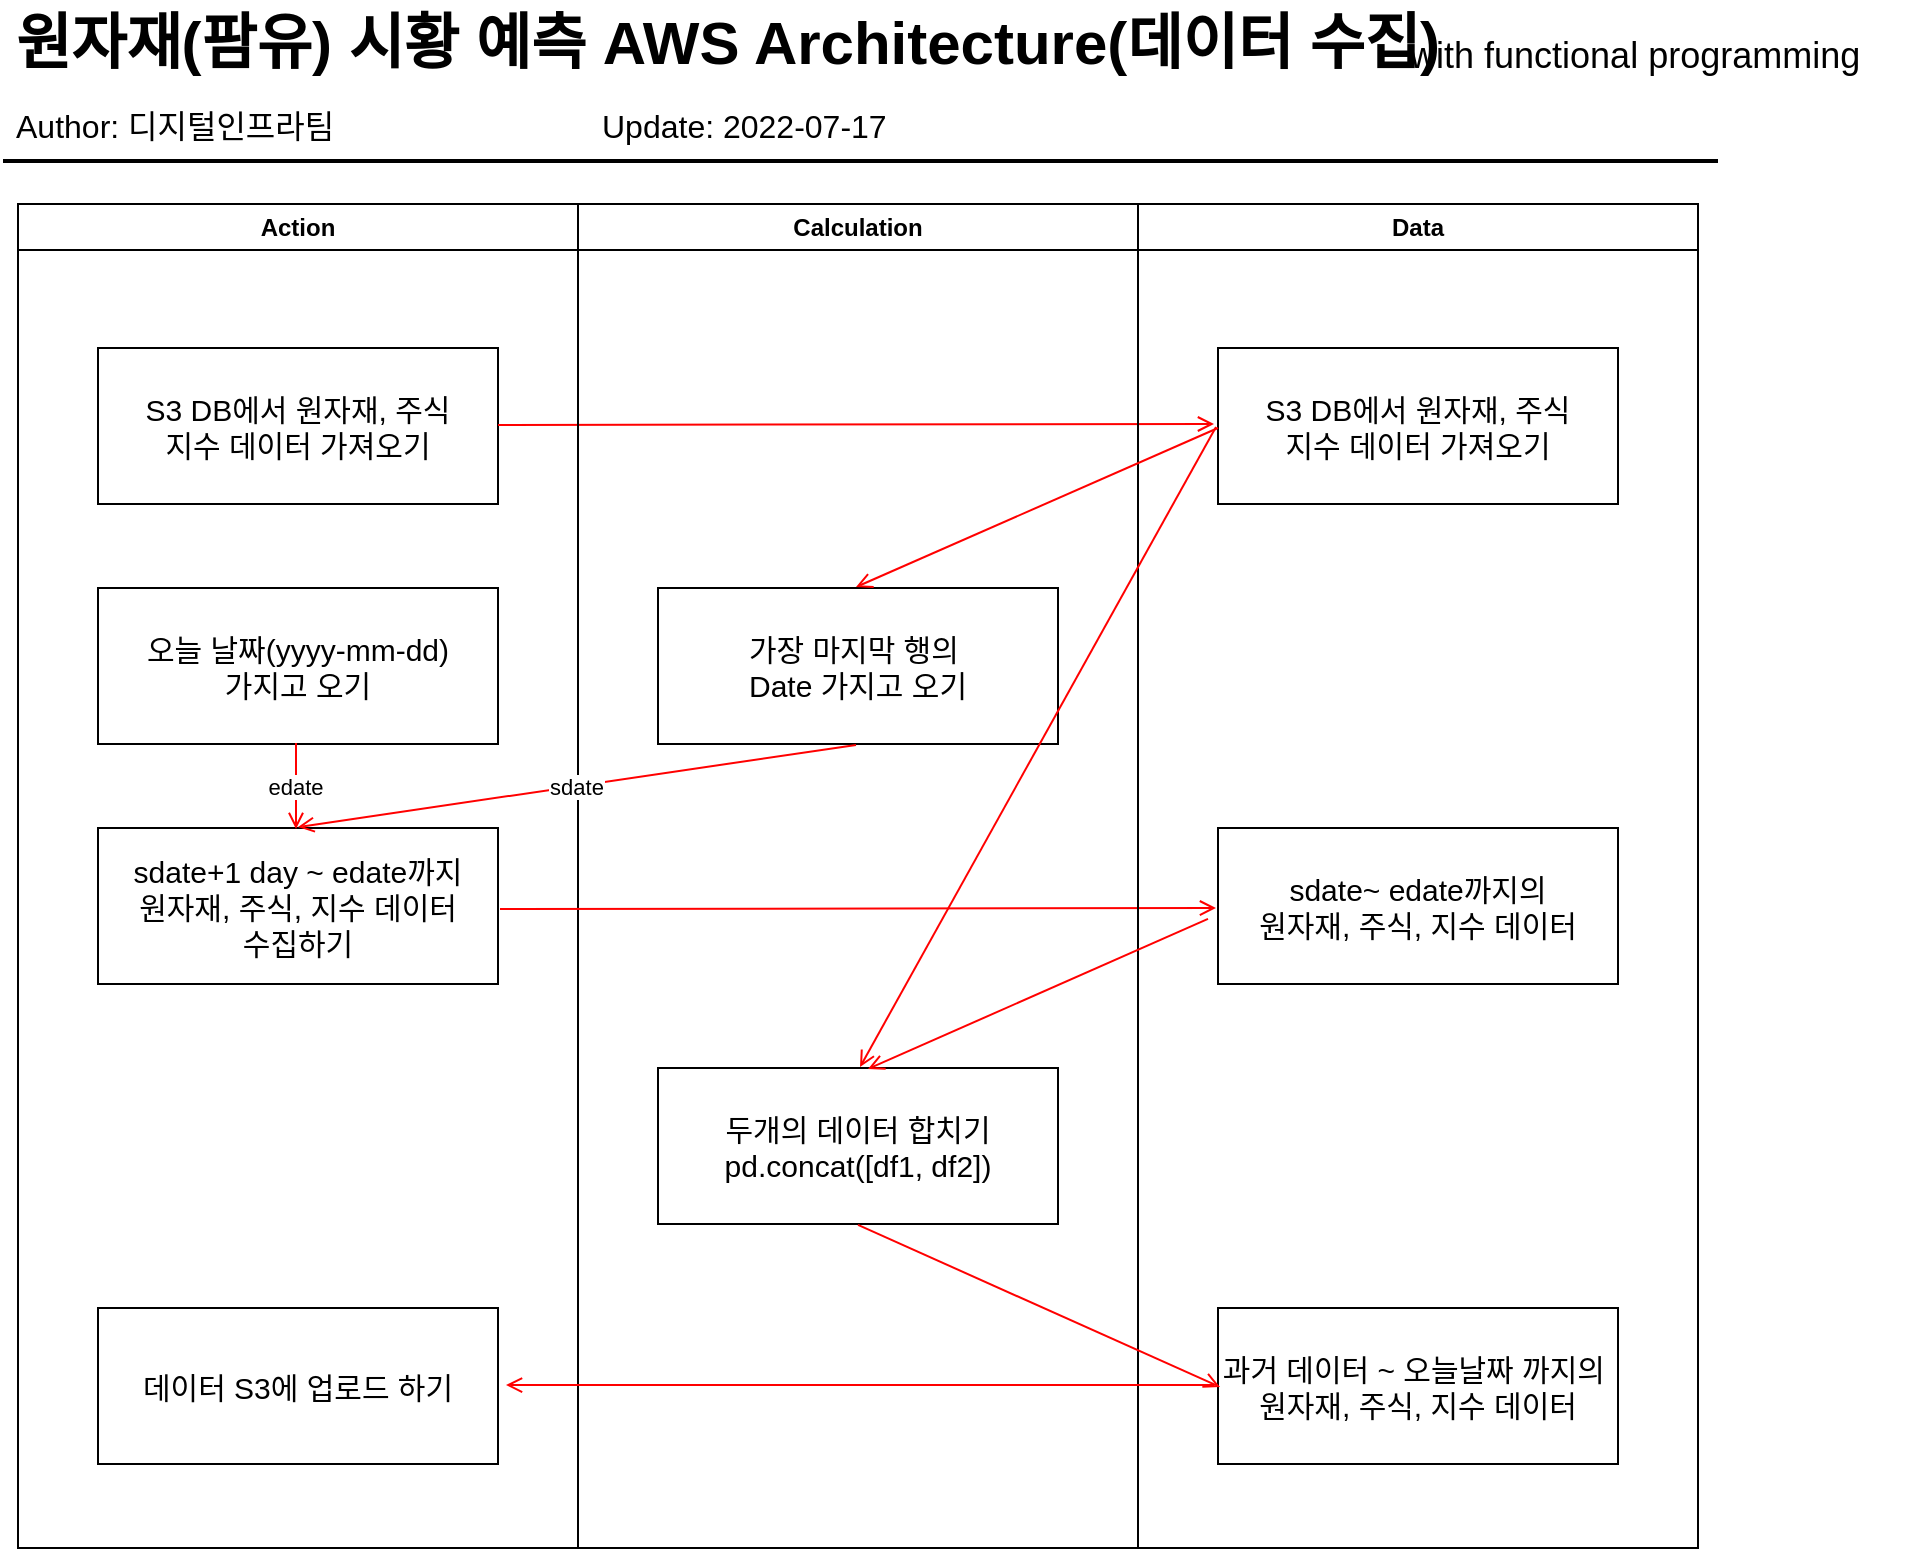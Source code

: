 <mxfile version="20.1.1" type="github">
  <diagram name="Page-1" id="e7e014a7-5840-1c2e-5031-d8a46d1fe8dd">
    <mxGraphModel dx="1261" dy="916" grid="1" gridSize="10" guides="1" tooltips="1" connect="1" arrows="1" fold="1" page="1" pageScale="1" pageWidth="1169" pageHeight="826" background="none" math="0" shadow="0">
      <root>
        <mxCell id="0" />
        <mxCell id="1" parent="0" />
        <mxCell id="2" value="Action" style="swimlane;whiteSpace=wrap" parent="1" vertex="1">
          <mxGeometry x="40" y="128" width="280" height="672" as="geometry" />
        </mxCell>
        <mxCell id="7" value="S3 DB에서 원자재, 주식&#xa;지수 데이터 가져오기" style="fontSize=15;" parent="2" vertex="1">
          <mxGeometry x="40" y="72" width="200" height="78" as="geometry" />
        </mxCell>
        <mxCell id="20" value="" style="endArrow=open;strokeColor=#FF0000;endFill=1;rounded=0;entryX=-0.01;entryY=0.487;entryDx=0;entryDy=0;entryPerimeter=0;" parent="2" target="5UBM1-Wupk07-t0-wOQC-48" edge="1">
          <mxGeometry relative="1" as="geometry">
            <mxPoint x="240" y="110.5" as="sourcePoint" />
            <mxPoint x="425" y="110.5" as="targetPoint" />
          </mxGeometry>
        </mxCell>
        <mxCell id="5UBM1-Wupk07-t0-wOQC-54" value="오늘 날짜(yyyy-mm-dd)&#xa;가지고 오기" style="fontSize=15;" vertex="1" parent="2">
          <mxGeometry x="40" y="192" width="200" height="78" as="geometry" />
        </mxCell>
        <mxCell id="5UBM1-Wupk07-t0-wOQC-55" value="sdate+1 day ~ edate까지&#xa;원자재, 주식, 지수 데이터&#xa;수집하기" style="fontSize=15;" vertex="1" parent="2">
          <mxGeometry x="40" y="312" width="200" height="78" as="geometry" />
        </mxCell>
        <mxCell id="5UBM1-Wupk07-t0-wOQC-56" value="edate" style="endArrow=open;strokeColor=#FF0000;endFill=1;rounded=0;entryX=0.495;entryY=0.006;entryDx=0;entryDy=0;entryPerimeter=0;exitX=0.495;exitY=0.994;exitDx=0;exitDy=0;exitPerimeter=0;" edge="1" parent="2" source="5UBM1-Wupk07-t0-wOQC-54" target="5UBM1-Wupk07-t0-wOQC-55">
          <mxGeometry relative="1" as="geometry">
            <mxPoint x="250" y="120.5" as="sourcePoint" />
            <mxPoint x="608" y="119.986" as="targetPoint" />
          </mxGeometry>
        </mxCell>
        <mxCell id="5UBM1-Wupk07-t0-wOQC-65" value="데이터 S3에 업로드 하기" style="fontSize=15;" vertex="1" parent="2">
          <mxGeometry x="40" y="552" width="200" height="78" as="geometry" />
        </mxCell>
        <mxCell id="3" value="Calculation" style="swimlane;whiteSpace=wrap" parent="1" vertex="1">
          <mxGeometry x="320" y="128" width="280" height="672" as="geometry" />
        </mxCell>
        <mxCell id="5UBM1-Wupk07-t0-wOQC-49" value="가장 마지막 행의 &#xa;Date 가지고 오기" style="fontSize=15;" vertex="1" parent="3">
          <mxGeometry x="40" y="192" width="200" height="78" as="geometry" />
        </mxCell>
        <mxCell id="5UBM1-Wupk07-t0-wOQC-60" value="" style="endArrow=open;strokeColor=#FF0000;endFill=1;rounded=0;entryX=-0.01;entryY=0.487;entryDx=0;entryDy=0;entryPerimeter=0;" edge="1" parent="3">
          <mxGeometry relative="1" as="geometry">
            <mxPoint x="-39" y="352.51" as="sourcePoint" />
            <mxPoint x="319" y="351.996" as="targetPoint" />
          </mxGeometry>
        </mxCell>
        <mxCell id="5UBM1-Wupk07-t0-wOQC-62" value="두개의 데이터 합치기&#xa;pd.concat([df1, df2])" style="fontSize=15;" vertex="1" parent="3">
          <mxGeometry x="40" y="432" width="200" height="78" as="geometry" />
        </mxCell>
        <mxCell id="4" value="Data" style="swimlane;whiteSpace=wrap" parent="1" vertex="1">
          <mxGeometry x="600" y="128" width="280" height="672" as="geometry" />
        </mxCell>
        <mxCell id="5UBM1-Wupk07-t0-wOQC-48" value="S3 DB에서 원자재, 주식&#xa;지수 데이터 가져오기" style="fontSize=15;" vertex="1" parent="4">
          <mxGeometry x="40" y="72" width="200" height="78" as="geometry" />
        </mxCell>
        <mxCell id="5UBM1-Wupk07-t0-wOQC-58" value="sdate~ edate까지의&#xa;원자재, 주식, 지수 데이터" style="fontSize=15;" vertex="1" parent="4">
          <mxGeometry x="40" y="312" width="200" height="78" as="geometry" />
        </mxCell>
        <mxCell id="5UBM1-Wupk07-t0-wOQC-64" value="과거 데이터 ~ 오늘날짜 까지의 &#xa;원자재, 주식, 지수 데이터" style="fontSize=15;" vertex="1" parent="4">
          <mxGeometry x="40" y="552" width="200" height="78" as="geometry" />
        </mxCell>
        <mxCell id="5UBM1-Wupk07-t0-wOQC-41" value="원자재(팜유) 시황 예측 AWS Architecture(데이터 수집)" style="text;html=1;resizable=0;points=[];autosize=1;align=left;verticalAlign=top;spacingTop=-4;fontSize=30;fontStyle=1;labelBackgroundColor=none;" vertex="1" parent="1">
          <mxGeometry x="36.5" y="26.5" width="710" height="40" as="geometry" />
        </mxCell>
        <mxCell id="5UBM1-Wupk07-t0-wOQC-42" value="Author: 디지털인프라팀" style="text;html=1;resizable=0;points=[];autosize=1;align=left;verticalAlign=top;spacingTop=-4;fontSize=16;labelBackgroundColor=none;" vertex="1" parent="1">
          <mxGeometry x="36.5" y="76.5" width="190" height="30" as="geometry" />
        </mxCell>
        <mxCell id="5UBM1-Wupk07-t0-wOQC-43" value="" style="line;strokeWidth=2;html=1;fontSize=14;labelBackgroundColor=none;" vertex="1" parent="1">
          <mxGeometry x="32.5" y="101.5" width="857.5" height="10" as="geometry" />
        </mxCell>
        <mxCell id="5UBM1-Wupk07-t0-wOQC-44" value="Update: 2022-07-17" style="text;html=1;resizable=0;points=[];autosize=1;align=left;verticalAlign=top;spacingTop=-4;fontSize=16;labelBackgroundColor=none;" vertex="1" parent="1">
          <mxGeometry x="330" y="76.5" width="170" height="30" as="geometry" />
        </mxCell>
        <mxCell id="5UBM1-Wupk07-t0-wOQC-53" value="" style="endArrow=open;strokeColor=#FF0000;endFill=1;rounded=0;entryX=0.495;entryY=-0.006;entryDx=0;entryDy=0;entryPerimeter=0;" edge="1" parent="1" target="5UBM1-Wupk07-t0-wOQC-49">
          <mxGeometry relative="1" as="geometry">
            <mxPoint x="640" y="240" as="sourcePoint" />
            <mxPoint x="648" y="247.986" as="targetPoint" />
          </mxGeometry>
        </mxCell>
        <mxCell id="5UBM1-Wupk07-t0-wOQC-57" value="sdate" style="endArrow=open;strokeColor=#FF0000;endFill=1;rounded=0;entryX=0.5;entryY=-0.006;entryDx=0;entryDy=0;entryPerimeter=0;exitX=0.495;exitY=1.006;exitDx=0;exitDy=0;exitPerimeter=0;" edge="1" parent="1" source="5UBM1-Wupk07-t0-wOQC-49" target="5UBM1-Wupk07-t0-wOQC-55">
          <mxGeometry relative="1" as="geometry">
            <mxPoint x="189" y="407.532" as="sourcePoint" />
            <mxPoint x="189" y="450.468" as="targetPoint" />
          </mxGeometry>
        </mxCell>
        <mxCell id="5UBM1-Wupk07-t0-wOQC-61" value="" style="endArrow=open;strokeColor=#FF0000;endFill=1;rounded=0;entryX=0.505;entryY=-0.006;entryDx=0;entryDy=0;entryPerimeter=0;exitX=-0.005;exitY=0.506;exitDx=0;exitDy=0;exitPerimeter=0;" edge="1" parent="1" source="5UBM1-Wupk07-t0-wOQC-48" target="5UBM1-Wupk07-t0-wOQC-62">
          <mxGeometry relative="1" as="geometry">
            <mxPoint x="650" y="250" as="sourcePoint" />
            <mxPoint x="469" y="329.532" as="targetPoint" />
          </mxGeometry>
        </mxCell>
        <mxCell id="5UBM1-Wupk07-t0-wOQC-63" value="" style="endArrow=open;strokeColor=#FF0000;endFill=1;rounded=0;entryX=0.525;entryY=0.006;entryDx=0;entryDy=0;entryPerimeter=0;exitX=-0.025;exitY=0.583;exitDx=0;exitDy=0;exitPerimeter=0;" edge="1" parent="1" source="5UBM1-Wupk07-t0-wOQC-58" target="5UBM1-Wupk07-t0-wOQC-62">
          <mxGeometry relative="1" as="geometry">
            <mxPoint x="649" y="249.468" as="sourcePoint" />
            <mxPoint x="471" y="569.532" as="targetPoint" />
          </mxGeometry>
        </mxCell>
        <mxCell id="5UBM1-Wupk07-t0-wOQC-66" value="" style="endArrow=open;strokeColor=#FF0000;endFill=1;rounded=0;entryX=1.02;entryY=0.494;entryDx=0;entryDy=0;entryPerimeter=0;exitX=-0.01;exitY=0.494;exitDx=0;exitDy=0;exitPerimeter=0;" edge="1" parent="1" source="5UBM1-Wupk07-t0-wOQC-64" target="5UBM1-Wupk07-t0-wOQC-65">
          <mxGeometry relative="1" as="geometry">
            <mxPoint x="350" y="605.004" as="sourcePoint" />
            <mxPoint x="180" y="679.998" as="targetPoint" />
          </mxGeometry>
        </mxCell>
        <mxCell id="5UBM1-Wupk07-t0-wOQC-69" value="" style="endArrow=open;strokeColor=#FF0000;endFill=1;rounded=0;entryX=0.005;entryY=0.506;entryDx=0;entryDy=0;entryPerimeter=0;exitX=0.5;exitY=1.006;exitDx=0;exitDy=0;exitPerimeter=0;" edge="1" parent="1" source="5UBM1-Wupk07-t0-wOQC-62" target="5UBM1-Wupk07-t0-wOQC-64">
          <mxGeometry relative="1" as="geometry">
            <mxPoint x="560" y="599" as="sourcePoint" />
            <mxPoint x="640" y="598" as="targetPoint" />
          </mxGeometry>
        </mxCell>
        <mxCell id="5UBM1-Wupk07-t0-wOQC-70" value="&lt;span style=&quot;font-weight: normal;&quot;&gt;&lt;font style=&quot;font-size: 18px;&quot;&gt;with functional programming&lt;/font&gt;&lt;/span&gt;" style="text;html=1;resizable=0;points=[];autosize=1;align=left;verticalAlign=top;spacingTop=-4;fontSize=21;fontStyle=1;labelBackgroundColor=none;" vertex="1" parent="1">
          <mxGeometry x="734" y="36.5" width="250" height="30" as="geometry" />
        </mxCell>
      </root>
    </mxGraphModel>
  </diagram>
</mxfile>
